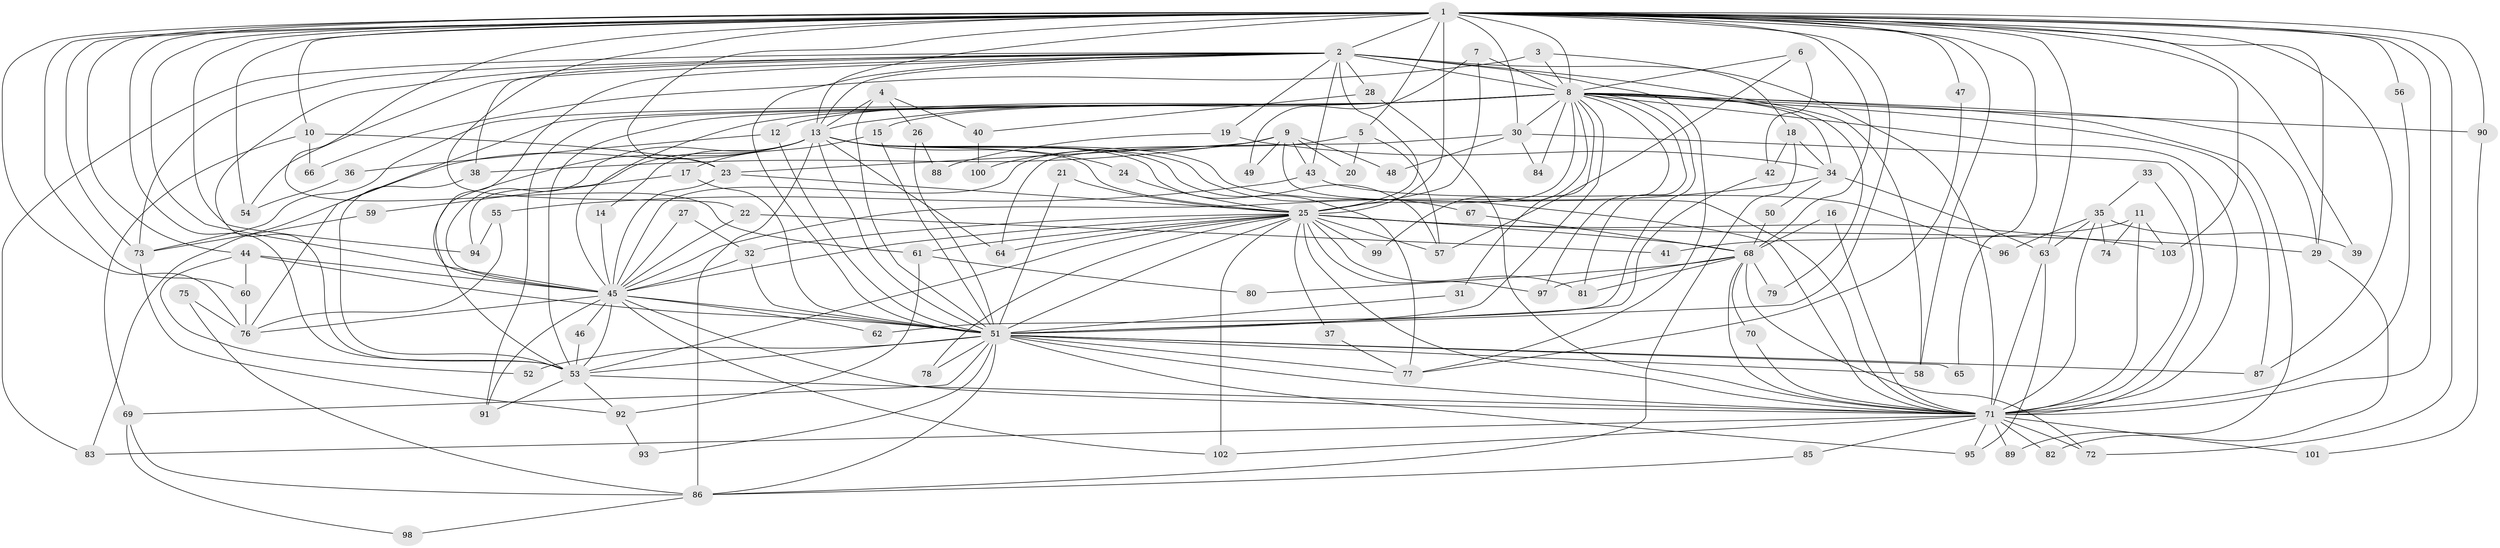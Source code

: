 // original degree distribution, {21: 0.006802721088435374, 35: 0.006802721088435374, 14: 0.006802721088435374, 16: 0.006802721088435374, 20: 0.006802721088435374, 25: 0.006802721088435374, 31: 0.006802721088435374, 30: 0.013605442176870748, 29: 0.006802721088435374, 7: 0.02040816326530612, 2: 0.5510204081632653, 4: 0.10884353741496598, 5: 0.04081632653061224, 3: 0.19047619047619047, 8: 0.006802721088435374, 12: 0.006802721088435374, 6: 0.006802721088435374}
// Generated by graph-tools (version 1.1) at 2025/36/03/04/25 23:36:26]
// undirected, 103 vertices, 251 edges
graph export_dot {
  node [color=gray90,style=filled];
  1;
  2;
  3;
  4;
  5;
  6;
  7;
  8;
  9;
  10;
  11;
  12;
  13;
  14;
  15;
  16;
  17;
  18;
  19;
  20;
  21;
  22;
  23;
  24;
  25;
  26;
  27;
  28;
  29;
  30;
  31;
  32;
  33;
  34;
  35;
  36;
  37;
  38;
  39;
  40;
  41;
  42;
  43;
  44;
  45;
  46;
  47;
  48;
  49;
  50;
  51;
  52;
  53;
  54;
  55;
  56;
  57;
  58;
  59;
  60;
  61;
  62;
  63;
  64;
  65;
  66;
  67;
  68;
  69;
  70;
  71;
  72;
  73;
  74;
  75;
  76;
  77;
  78;
  79;
  80;
  81;
  82;
  83;
  84;
  85;
  86;
  87;
  88;
  89;
  90;
  91;
  92;
  93;
  94;
  95;
  96;
  97;
  98;
  99;
  100;
  101;
  102;
  103;
  1 -- 2 [weight=3.0];
  1 -- 5 [weight=1.0];
  1 -- 8 [weight=2.0];
  1 -- 10 [weight=1.0];
  1 -- 13 [weight=2.0];
  1 -- 22 [weight=1.0];
  1 -- 23 [weight=1.0];
  1 -- 25 [weight=3.0];
  1 -- 29 [weight=1.0];
  1 -- 30 [weight=1.0];
  1 -- 39 [weight=1.0];
  1 -- 44 [weight=1.0];
  1 -- 45 [weight=3.0];
  1 -- 47 [weight=1.0];
  1 -- 51 [weight=3.0];
  1 -- 53 [weight=2.0];
  1 -- 54 [weight=2.0];
  1 -- 56 [weight=1.0];
  1 -- 58 [weight=1.0];
  1 -- 60 [weight=1.0];
  1 -- 61 [weight=1.0];
  1 -- 63 [weight=1.0];
  1 -- 65 [weight=1.0];
  1 -- 68 [weight=1.0];
  1 -- 71 [weight=2.0];
  1 -- 72 [weight=1.0];
  1 -- 73 [weight=1.0];
  1 -- 76 [weight=1.0];
  1 -- 87 [weight=1.0];
  1 -- 90 [weight=1.0];
  1 -- 94 [weight=1.0];
  1 -- 103 [weight=1.0];
  2 -- 8 [weight=2.0];
  2 -- 13 [weight=1.0];
  2 -- 19 [weight=1.0];
  2 -- 25 [weight=1.0];
  2 -- 28 [weight=1.0];
  2 -- 38 [weight=1.0];
  2 -- 43 [weight=1.0];
  2 -- 45 [weight=1.0];
  2 -- 51 [weight=1.0];
  2 -- 53 [weight=1.0];
  2 -- 54 [weight=1.0];
  2 -- 58 [weight=1.0];
  2 -- 71 [weight=2.0];
  2 -- 73 [weight=1.0];
  2 -- 77 [weight=1.0];
  2 -- 83 [weight=1.0];
  3 -- 8 [weight=1.0];
  3 -- 18 [weight=1.0];
  3 -- 66 [weight=1.0];
  4 -- 13 [weight=1.0];
  4 -- 26 [weight=1.0];
  4 -- 40 [weight=1.0];
  4 -- 51 [weight=1.0];
  5 -- 20 [weight=1.0];
  5 -- 45 [weight=1.0];
  5 -- 57 [weight=1.0];
  6 -- 8 [weight=1.0];
  6 -- 42 [weight=1.0];
  6 -- 57 [weight=1.0];
  7 -- 8 [weight=1.0];
  7 -- 25 [weight=1.0];
  7 -- 49 [weight=1.0];
  8 -- 12 [weight=1.0];
  8 -- 13 [weight=2.0];
  8 -- 15 [weight=1.0];
  8 -- 25 [weight=1.0];
  8 -- 29 [weight=1.0];
  8 -- 30 [weight=1.0];
  8 -- 31 [weight=1.0];
  8 -- 34 [weight=1.0];
  8 -- 45 [weight=1.0];
  8 -- 51 [weight=1.0];
  8 -- 53 [weight=1.0];
  8 -- 62 [weight=1.0];
  8 -- 71 [weight=1.0];
  8 -- 73 [weight=1.0];
  8 -- 76 [weight=1.0];
  8 -- 79 [weight=1.0];
  8 -- 81 [weight=1.0];
  8 -- 84 [weight=2.0];
  8 -- 87 [weight=1.0];
  8 -- 89 [weight=1.0];
  8 -- 90 [weight=1.0];
  8 -- 91 [weight=1.0];
  8 -- 97 [weight=1.0];
  8 -- 99 [weight=1.0];
  9 -- 20 [weight=1.0];
  9 -- 23 [weight=1.0];
  9 -- 38 [weight=1.0];
  9 -- 43 [weight=1.0];
  9 -- 48 [weight=1.0];
  9 -- 49 [weight=1.0];
  9 -- 71 [weight=1.0];
  9 -- 100 [weight=1.0];
  10 -- 23 [weight=1.0];
  10 -- 66 [weight=1.0];
  10 -- 69 [weight=1.0];
  11 -- 41 [weight=1.0];
  11 -- 71 [weight=1.0];
  11 -- 74 [weight=1.0];
  11 -- 103 [weight=1.0];
  12 -- 36 [weight=1.0];
  12 -- 51 [weight=1.0];
  13 -- 14 [weight=1.0];
  13 -- 24 [weight=1.0];
  13 -- 25 [weight=1.0];
  13 -- 45 [weight=1.0];
  13 -- 51 [weight=1.0];
  13 -- 53 [weight=1.0];
  13 -- 57 [weight=1.0];
  13 -- 64 [weight=1.0];
  13 -- 67 [weight=1.0];
  13 -- 71 [weight=1.0];
  13 -- 77 [weight=1.0];
  13 -- 83 [weight=1.0];
  13 -- 86 [weight=1.0];
  13 -- 94 [weight=1.0];
  14 -- 45 [weight=1.0];
  15 -- 17 [weight=1.0];
  15 -- 51 [weight=1.0];
  16 -- 68 [weight=1.0];
  16 -- 71 [weight=1.0];
  17 -- 51 [weight=1.0];
  17 -- 59 [weight=1.0];
  18 -- 34 [weight=1.0];
  18 -- 42 [weight=1.0];
  18 -- 86 [weight=1.0];
  19 -- 34 [weight=1.0];
  19 -- 88 [weight=1.0];
  21 -- 25 [weight=1.0];
  21 -- 51 [weight=1.0];
  22 -- 41 [weight=1.0];
  22 -- 45 [weight=2.0];
  23 -- 25 [weight=1.0];
  23 -- 45 [weight=1.0];
  24 -- 25 [weight=1.0];
  25 -- 29 [weight=1.0];
  25 -- 32 [weight=1.0];
  25 -- 37 [weight=1.0];
  25 -- 45 [weight=1.0];
  25 -- 51 [weight=1.0];
  25 -- 53 [weight=2.0];
  25 -- 57 [weight=1.0];
  25 -- 61 [weight=1.0];
  25 -- 64 [weight=1.0];
  25 -- 68 [weight=1.0];
  25 -- 71 [weight=1.0];
  25 -- 78 [weight=1.0];
  25 -- 81 [weight=1.0];
  25 -- 97 [weight=1.0];
  25 -- 99 [weight=1.0];
  25 -- 102 [weight=1.0];
  25 -- 103 [weight=2.0];
  26 -- 51 [weight=1.0];
  26 -- 88 [weight=1.0];
  27 -- 32 [weight=1.0];
  27 -- 45 [weight=1.0];
  28 -- 40 [weight=1.0];
  28 -- 71 [weight=1.0];
  29 -- 82 [weight=1.0];
  30 -- 48 [weight=1.0];
  30 -- 64 [weight=1.0];
  30 -- 71 [weight=1.0];
  30 -- 84 [weight=1.0];
  31 -- 51 [weight=1.0];
  32 -- 45 [weight=1.0];
  32 -- 51 [weight=1.0];
  33 -- 35 [weight=1.0];
  33 -- 71 [weight=1.0];
  34 -- 45 [weight=2.0];
  34 -- 50 [weight=1.0];
  34 -- 63 [weight=1.0];
  35 -- 39 [weight=1.0];
  35 -- 63 [weight=1.0];
  35 -- 71 [weight=2.0];
  35 -- 74 [weight=1.0];
  35 -- 96 [weight=1.0];
  36 -- 54 [weight=1.0];
  37 -- 77 [weight=1.0];
  38 -- 53 [weight=1.0];
  40 -- 100 [weight=1.0];
  42 -- 51 [weight=1.0];
  43 -- 55 [weight=1.0];
  43 -- 96 [weight=1.0];
  44 -- 45 [weight=1.0];
  44 -- 51 [weight=1.0];
  44 -- 52 [weight=1.0];
  44 -- 60 [weight=1.0];
  45 -- 46 [weight=1.0];
  45 -- 51 [weight=1.0];
  45 -- 53 [weight=1.0];
  45 -- 62 [weight=1.0];
  45 -- 71 [weight=1.0];
  45 -- 76 [weight=1.0];
  45 -- 91 [weight=1.0];
  45 -- 102 [weight=1.0];
  46 -- 53 [weight=1.0];
  47 -- 77 [weight=1.0];
  50 -- 68 [weight=1.0];
  51 -- 52 [weight=1.0];
  51 -- 53 [weight=1.0];
  51 -- 58 [weight=1.0];
  51 -- 65 [weight=1.0];
  51 -- 69 [weight=1.0];
  51 -- 71 [weight=1.0];
  51 -- 77 [weight=1.0];
  51 -- 78 [weight=1.0];
  51 -- 86 [weight=1.0];
  51 -- 87 [weight=1.0];
  51 -- 93 [weight=1.0];
  51 -- 95 [weight=1.0];
  53 -- 71 [weight=1.0];
  53 -- 91 [weight=1.0];
  53 -- 92 [weight=1.0];
  55 -- 76 [weight=1.0];
  55 -- 94 [weight=1.0];
  56 -- 71 [weight=1.0];
  59 -- 73 [weight=1.0];
  60 -- 76 [weight=1.0];
  61 -- 80 [weight=1.0];
  61 -- 92 [weight=1.0];
  63 -- 71 [weight=1.0];
  63 -- 95 [weight=1.0];
  67 -- 68 [weight=1.0];
  68 -- 70 [weight=1.0];
  68 -- 71 [weight=1.0];
  68 -- 72 [weight=1.0];
  68 -- 79 [weight=1.0];
  68 -- 80 [weight=1.0];
  68 -- 81 [weight=1.0];
  68 -- 97 [weight=1.0];
  69 -- 86 [weight=1.0];
  69 -- 98 [weight=1.0];
  70 -- 71 [weight=1.0];
  71 -- 72 [weight=1.0];
  71 -- 82 [weight=1.0];
  71 -- 83 [weight=1.0];
  71 -- 85 [weight=1.0];
  71 -- 89 [weight=1.0];
  71 -- 95 [weight=1.0];
  71 -- 101 [weight=1.0];
  71 -- 102 [weight=1.0];
  73 -- 92 [weight=1.0];
  75 -- 76 [weight=1.0];
  75 -- 86 [weight=1.0];
  85 -- 86 [weight=1.0];
  86 -- 98 [weight=1.0];
  90 -- 101 [weight=1.0];
  92 -- 93 [weight=1.0];
}
